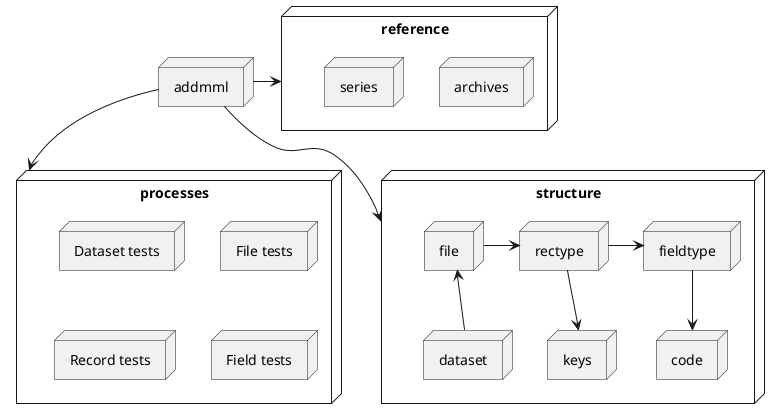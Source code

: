 @startuml
node addmml

addmml --> processes
addmml -> reference

node reference{
    node archives
    node series
}

node structure {
    node dataset
    node file
    node rectype
    node keys
    node fieldtype
    node code
    file <-- dataset
    file -> rectype
    rectype --> keys
    rectype -> fieldtype
    fieldtype --> code
}

addmml --> structure

node processes {
    node "Dataset tests"
    node "File tests"
    node "Record tests"
    node "Field tests"
}

@enduml
